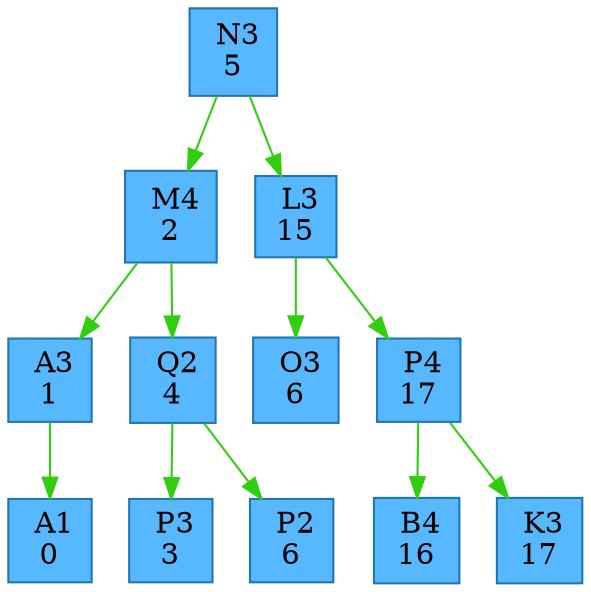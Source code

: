digraph G {
   node[shape = square, style = filled, fillcolor = "#57B8FF", color = "#2176AE"];
   edge[color = "#31CEFO"];
" N3" [label=" N3
5"];
" N3" -> " M4";
" M4" [label=" M4
2"];
" M4" -> " A3";
" A3" [label=" A3
1"];
" A3" -> " A1";
" A1" [label=" A1
0"];
" M4" -> " Q2";
" Q2" [label=" Q2
4"];
" Q2" -> " P3";
" P3" [label=" P3
3"];
" Q2" -> " P2";
" P2" [label=" P2
6"];
" N3" -> " L3";
" L3" [label=" L3
15"];
" L3" -> " O3";
" O3" [label=" O3
6"];
" L3" -> " P4";
" P4" [label=" P4
17"];
" P4" -> " B4";
" B4" [label=" B4
16"];
" P4" -> " K3";
" K3" [label=" K3
17"];

}
